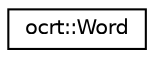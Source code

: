 digraph "Graphical Class Hierarchy"
{
 // LATEX_PDF_SIZE
  edge [fontname="Helvetica",fontsize="10",labelfontname="Helvetica",labelfontsize="10"];
  node [fontname="Helvetica",fontsize="10",shape=record];
  rankdir="LR";
  Node0 [label="ocrt::Word",height=0.2,width=0.4,color="black", fillcolor="white", style="filled",URL="$structocrt_1_1_word.html",tooltip=" "];
}
